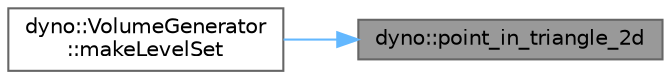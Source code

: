 digraph "dyno::point_in_triangle_2d"
{
 // LATEX_PDF_SIZE
  bgcolor="transparent";
  edge [fontname=Helvetica,fontsize=10,labelfontname=Helvetica,labelfontsize=10];
  node [fontname=Helvetica,fontsize=10,shape=box,height=0.2,width=0.4];
  rankdir="RL";
  Node1 [id="Node000001",label="dyno::point_in_triangle_2d",height=0.2,width=0.4,color="gray40", fillcolor="grey60", style="filled", fontcolor="black",tooltip=" "];
  Node1 -> Node2 [id="edge1_Node000001_Node000002",dir="back",color="steelblue1",style="solid",tooltip=" "];
  Node2 [id="Node000002",label="dyno::VolumeGenerator\l::makeLevelSet",height=0.2,width=0.4,color="grey40", fillcolor="white", style="filled",URL="$classdyno_1_1_volume_generator.html#a26464f9cf37233f8993d7f79530a1355",tooltip=" "];
}
